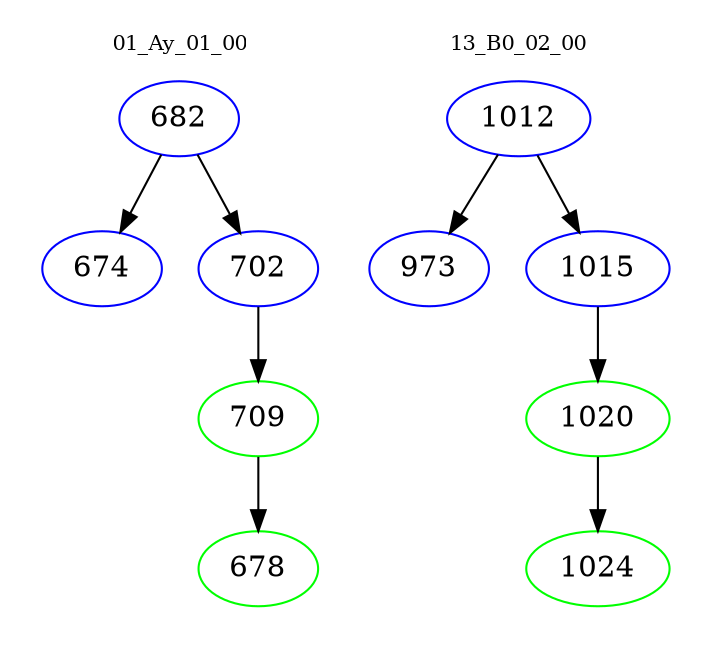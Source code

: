 digraph{
subgraph cluster_0 {
color = white
label = "01_Ay_01_00";
fontsize=10;
T0_682 [label="682", color="blue"]
T0_682 -> T0_674 [color="black"]
T0_674 [label="674", color="blue"]
T0_682 -> T0_702 [color="black"]
T0_702 [label="702", color="blue"]
T0_702 -> T0_709 [color="black"]
T0_709 [label="709", color="green"]
T0_709 -> T0_678 [color="black"]
T0_678 [label="678", color="green"]
}
subgraph cluster_1 {
color = white
label = "13_B0_02_00";
fontsize=10;
T1_1012 [label="1012", color="blue"]
T1_1012 -> T1_973 [color="black"]
T1_973 [label="973", color="blue"]
T1_1012 -> T1_1015 [color="black"]
T1_1015 [label="1015", color="blue"]
T1_1015 -> T1_1020 [color="black"]
T1_1020 [label="1020", color="green"]
T1_1020 -> T1_1024 [color="black"]
T1_1024 [label="1024", color="green"]
}
}
